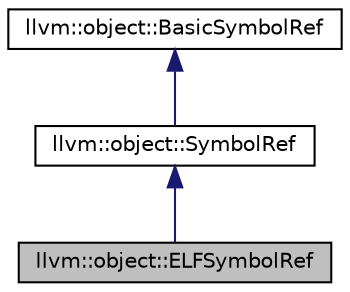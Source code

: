 digraph "llvm::object::ELFSymbolRef"
{
 // LATEX_PDF_SIZE
  bgcolor="transparent";
  edge [fontname="Helvetica",fontsize="10",labelfontname="Helvetica",labelfontsize="10"];
  node [fontname="Helvetica",fontsize="10",shape=record];
  Node1 [label="llvm::object::ELFSymbolRef",height=0.2,width=0.4,color="black", fillcolor="grey75", style="filled", fontcolor="black",tooltip=" "];
  Node2 -> Node1 [dir="back",color="midnightblue",fontsize="10",style="solid",fontname="Helvetica"];
  Node2 [label="llvm::object::SymbolRef",height=0.2,width=0.4,color="black",URL="$classllvm_1_1object_1_1SymbolRef.html",tooltip="This is a value type class that represents a single symbol in the list of symbols in the object file."];
  Node3 -> Node2 [dir="back",color="midnightblue",fontsize="10",style="solid",fontname="Helvetica"];
  Node3 [label="llvm::object::BasicSymbolRef",height=0.2,width=0.4,color="black",URL="$classllvm_1_1object_1_1BasicSymbolRef.html",tooltip="This is a value type class that represents a single symbol in the list of symbols in the object file."];
}
